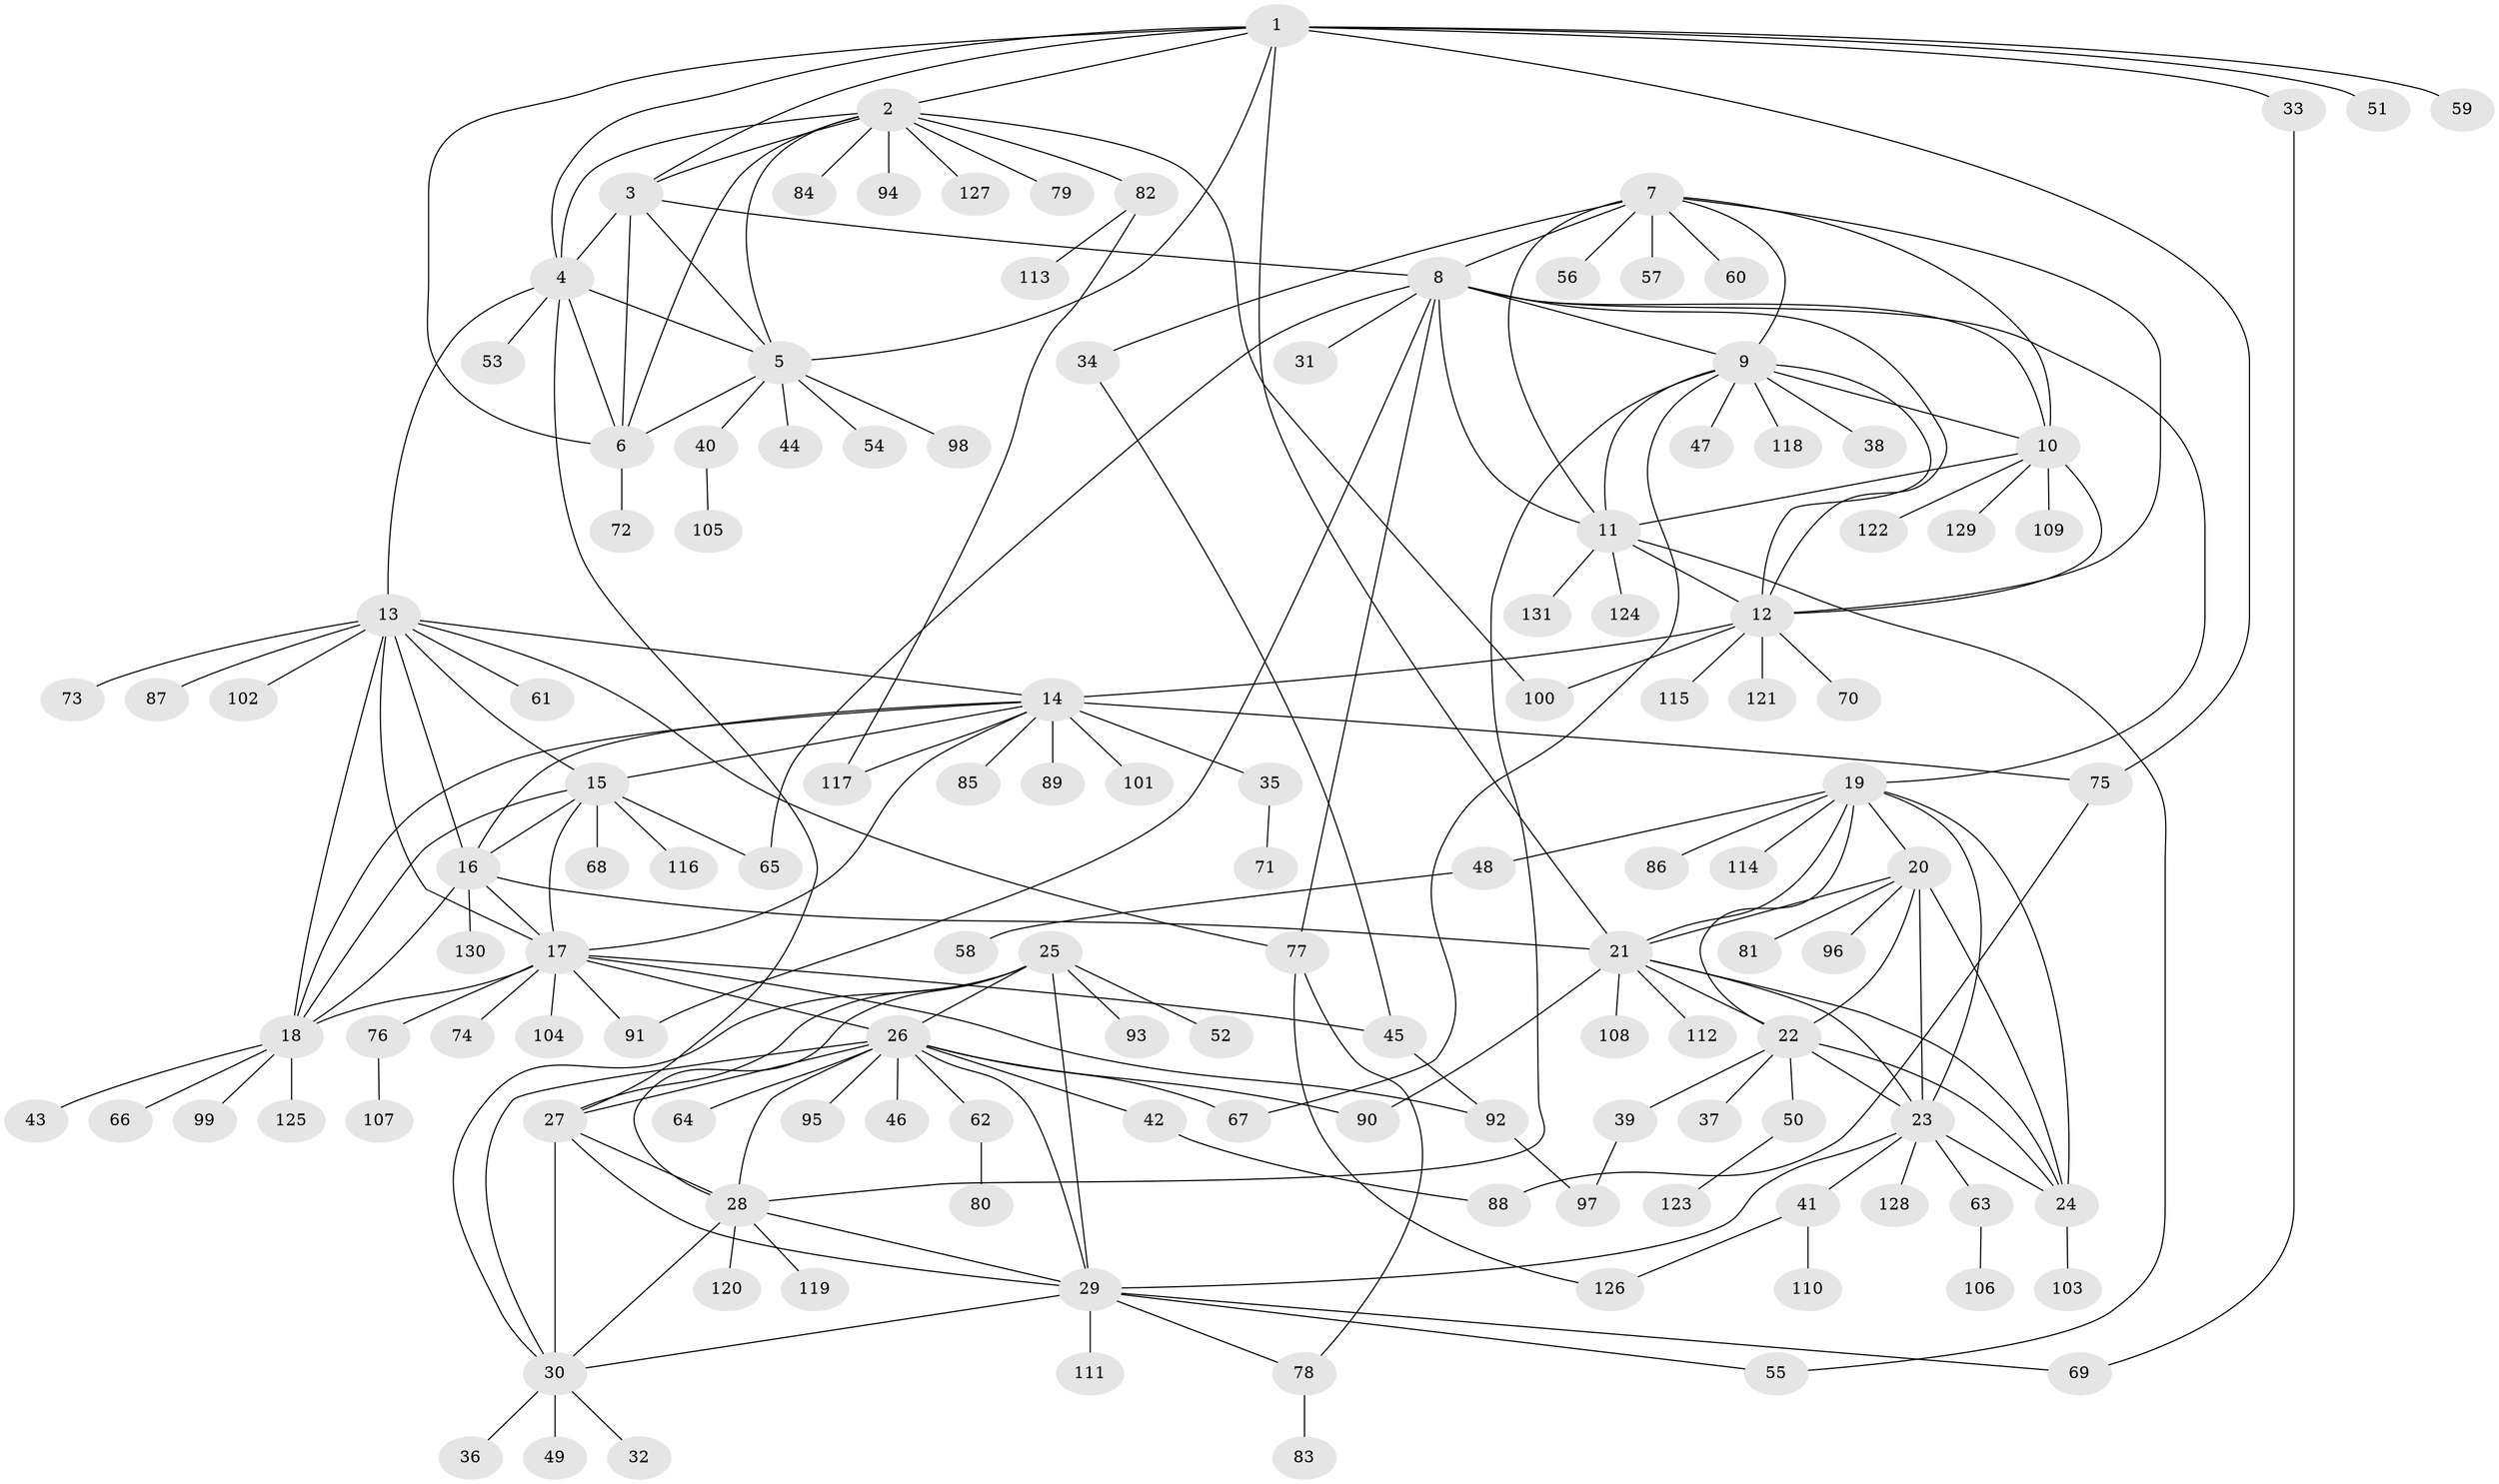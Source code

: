 // coarse degree distribution, {9: 0.01282051282051282, 8: 0.038461538461538464, 5: 0.038461538461538464, 7: 0.038461538461538464, 10: 0.05128205128205128, 19: 0.01282051282051282, 14: 0.01282051282051282, 12: 0.01282051282051282, 6: 0.01282051282051282, 4: 0.05128205128205128, 1: 0.5769230769230769, 2: 0.1282051282051282, 3: 0.01282051282051282}
// Generated by graph-tools (version 1.1) at 2025/19/03/04/25 18:19:33]
// undirected, 131 vertices, 202 edges
graph export_dot {
graph [start="1"]
  node [color=gray90,style=filled];
  1;
  2;
  3;
  4;
  5;
  6;
  7;
  8;
  9;
  10;
  11;
  12;
  13;
  14;
  15;
  16;
  17;
  18;
  19;
  20;
  21;
  22;
  23;
  24;
  25;
  26;
  27;
  28;
  29;
  30;
  31;
  32;
  33;
  34;
  35;
  36;
  37;
  38;
  39;
  40;
  41;
  42;
  43;
  44;
  45;
  46;
  47;
  48;
  49;
  50;
  51;
  52;
  53;
  54;
  55;
  56;
  57;
  58;
  59;
  60;
  61;
  62;
  63;
  64;
  65;
  66;
  67;
  68;
  69;
  70;
  71;
  72;
  73;
  74;
  75;
  76;
  77;
  78;
  79;
  80;
  81;
  82;
  83;
  84;
  85;
  86;
  87;
  88;
  89;
  90;
  91;
  92;
  93;
  94;
  95;
  96;
  97;
  98;
  99;
  100;
  101;
  102;
  103;
  104;
  105;
  106;
  107;
  108;
  109;
  110;
  111;
  112;
  113;
  114;
  115;
  116;
  117;
  118;
  119;
  120;
  121;
  122;
  123;
  124;
  125;
  126;
  127;
  128;
  129;
  130;
  131;
  1 -- 2;
  1 -- 3;
  1 -- 4;
  1 -- 5;
  1 -- 6;
  1 -- 21;
  1 -- 33;
  1 -- 51;
  1 -- 59;
  1 -- 75;
  2 -- 3;
  2 -- 4;
  2 -- 5;
  2 -- 6;
  2 -- 79;
  2 -- 82;
  2 -- 84;
  2 -- 94;
  2 -- 100;
  2 -- 127;
  3 -- 4;
  3 -- 5;
  3 -- 6;
  3 -- 8;
  4 -- 5;
  4 -- 6;
  4 -- 13;
  4 -- 27;
  4 -- 53;
  5 -- 6;
  5 -- 40;
  5 -- 44;
  5 -- 54;
  5 -- 98;
  6 -- 72;
  7 -- 8;
  7 -- 9;
  7 -- 10;
  7 -- 11;
  7 -- 12;
  7 -- 34;
  7 -- 56;
  7 -- 57;
  7 -- 60;
  8 -- 9;
  8 -- 10;
  8 -- 11;
  8 -- 12;
  8 -- 19;
  8 -- 31;
  8 -- 65;
  8 -- 77;
  8 -- 91;
  9 -- 10;
  9 -- 11;
  9 -- 12;
  9 -- 28;
  9 -- 38;
  9 -- 47;
  9 -- 67;
  9 -- 118;
  10 -- 11;
  10 -- 12;
  10 -- 109;
  10 -- 122;
  10 -- 129;
  11 -- 12;
  11 -- 55;
  11 -- 124;
  11 -- 131;
  12 -- 14;
  12 -- 70;
  12 -- 100;
  12 -- 115;
  12 -- 121;
  13 -- 14;
  13 -- 15;
  13 -- 16;
  13 -- 17;
  13 -- 18;
  13 -- 61;
  13 -- 73;
  13 -- 77;
  13 -- 87;
  13 -- 102;
  14 -- 15;
  14 -- 16;
  14 -- 17;
  14 -- 18;
  14 -- 35;
  14 -- 75;
  14 -- 85;
  14 -- 89;
  14 -- 101;
  14 -- 117;
  15 -- 16;
  15 -- 17;
  15 -- 18;
  15 -- 65;
  15 -- 68;
  15 -- 116;
  16 -- 17;
  16 -- 18;
  16 -- 21;
  16 -- 130;
  17 -- 18;
  17 -- 26;
  17 -- 45;
  17 -- 74;
  17 -- 76;
  17 -- 91;
  17 -- 92;
  17 -- 104;
  18 -- 43;
  18 -- 66;
  18 -- 99;
  18 -- 125;
  19 -- 20;
  19 -- 21;
  19 -- 22;
  19 -- 23;
  19 -- 24;
  19 -- 48;
  19 -- 86;
  19 -- 114;
  20 -- 21;
  20 -- 22;
  20 -- 23;
  20 -- 24;
  20 -- 81;
  20 -- 96;
  21 -- 22;
  21 -- 23;
  21 -- 24;
  21 -- 90;
  21 -- 108;
  21 -- 112;
  22 -- 23;
  22 -- 24;
  22 -- 37;
  22 -- 39;
  22 -- 50;
  23 -- 24;
  23 -- 29;
  23 -- 41;
  23 -- 63;
  23 -- 128;
  24 -- 103;
  25 -- 26;
  25 -- 27;
  25 -- 28;
  25 -- 29;
  25 -- 30;
  25 -- 52;
  25 -- 93;
  26 -- 27;
  26 -- 28;
  26 -- 29;
  26 -- 30;
  26 -- 42;
  26 -- 46;
  26 -- 62;
  26 -- 64;
  26 -- 67;
  26 -- 90;
  26 -- 95;
  27 -- 28;
  27 -- 29;
  27 -- 30;
  28 -- 29;
  28 -- 30;
  28 -- 119;
  28 -- 120;
  29 -- 30;
  29 -- 55;
  29 -- 69;
  29 -- 78;
  29 -- 111;
  30 -- 32;
  30 -- 36;
  30 -- 49;
  33 -- 69;
  34 -- 45;
  35 -- 71;
  39 -- 97;
  40 -- 105;
  41 -- 110;
  41 -- 126;
  42 -- 88;
  45 -- 92;
  48 -- 58;
  50 -- 123;
  62 -- 80;
  63 -- 106;
  75 -- 88;
  76 -- 107;
  77 -- 78;
  77 -- 126;
  78 -- 83;
  82 -- 113;
  82 -- 117;
  92 -- 97;
}
